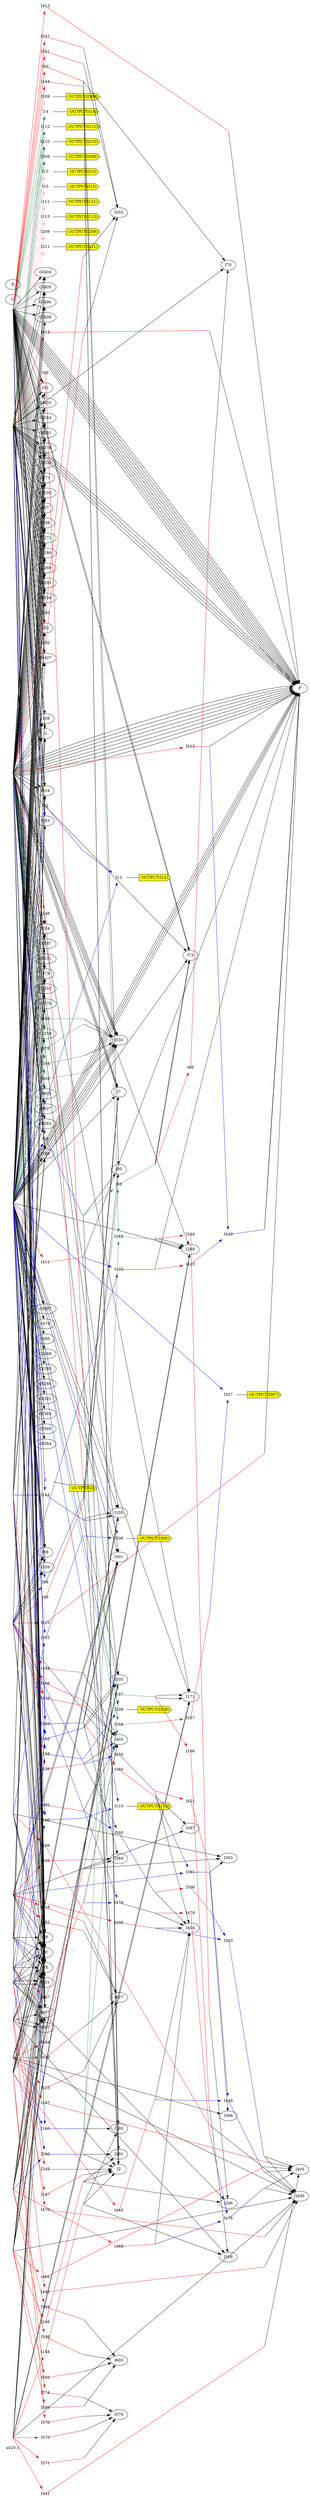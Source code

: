 digraph a
{
	//34 Inputs
	//17 Outputs
	//218 Gates
	overlap = false;
	rankdir = LR;
	splines = false;
	"s420.1" [color = invis]
	P.0 [label = "INPUT(P.0)" shape = cds style = filled fillcolor = white]
	OP.0 [label = "", fixedsize="false", width=0, height=0, shape=none]
	P.0 -> OP.0 [arrowhead=none]
	C.16 [label = "INPUT(C.16)" shape = cds style = filled fillcolor = white]
	OC.16 [label = "", fixedsize="false", width=0, height=0, shape=none]
	C.16 -> OC.16 [arrowhead=none]
	C.15 [label = "INPUT(C.15)" shape = cds style = filled fillcolor = white]
	OC.15 [label = "", fixedsize="false", width=0, height=0, shape=none]
	C.15 -> OC.15 [arrowhead=none]
	C.14 [label = "INPUT(C.14)" shape = cds style = filled fillcolor = white]
	OC.14 [label = "", fixedsize="false", width=0, height=0, shape=none]
	C.14 -> OC.14 [arrowhead=none]
	C.13 [label = "INPUT(C.13)" shape = cds style = filled fillcolor = white]
	OC.13 [label = "", fixedsize="false", width=0, height=0, shape=none]
	C.13 -> OC.13 [arrowhead=none]
	C.12 [label = "INPUT(C.12)" shape = cds style = filled fillcolor = white]
	OC.12 [label = "", fixedsize="false", width=0, height=0, shape=none]
	C.12 -> OC.12 [arrowhead=none]
	C.11 [label = "INPUT(C.11)" shape = cds style = filled fillcolor = white]
	OC.11 [label = "", fixedsize="false", width=0, height=0, shape=none]
	C.11 -> OC.11 [arrowhead=none]
	C.10 [label = "INPUT(C.10)" shape = cds style = filled fillcolor = white]
	OC.10 [label = "", fixedsize="false", width=0, height=0, shape=none]
	C.10 -> OC.10 [arrowhead=none]
	C.9 [label = "INPUT(C.9)" shape = cds style = filled fillcolor = white]
	OC.9 [label = "", fixedsize="false", width=0, height=0, shape=none]
	C.9 -> OC.9 [arrowhead=none]
	C.8 [label = "INPUT(C.8)" shape = cds style = filled fillcolor = white]
	OC.8 [label = "", fixedsize="false", width=0, height=0, shape=none]
	C.8 -> OC.8 [arrowhead=none]
	C.7 [label = "INPUT(C.7)" shape = cds style = filled fillcolor = white]
	OC.7 [label = "", fixedsize="false", width=0, height=0, shape=none]
	C.7 -> OC.7 [arrowhead=none]
	C.6 [label = "INPUT(C.6)" shape = cds style = filled fillcolor = white]
	OC.6 [label = "", fixedsize="false", width=0, height=0, shape=none]
	C.6 -> OC.6 [arrowhead=none]
	C.5 [label = "INPUT(C.5)" shape = cds style = filled fillcolor = white]
	OC.5 [label = "", fixedsize="false", width=0, height=0, shape=none]
	C.5 -> OC.5 [arrowhead=none]
	C.4 [label = "INPUT(C.4)" shape = cds style = filled fillcolor = white]
	OC.4 [label = "", fixedsize="false", width=0, height=0, shape=none]
	C.4 -> OC.4 [arrowhead=none]
	C.3 [label = "INPUT(C.3)" shape = cds style = filled fillcolor = white]
	OC.3 [label = "", fixedsize="false", width=0, height=0, shape=none]
	C.3 -> OC.3 [arrowhead=none]
	C.2 [label = "INPUT(C.2)" shape = cds style = filled fillcolor = white]
	OC.2 [label = "", fixedsize="false", width=0, height=0, shape=none]
	C.2 -> OC.2 [arrowhead=none]
	C.1 [label = "INPUT(C.1)" shape = cds style = filled fillcolor = white]
	OC.1 [label = "", fixedsize="false", width=0, height=0, shape=none]
	C.1 -> OC.1 [arrowhead=none]
	C.0 [label = "INPUT(C.0)" shape = cds style = filled fillcolor = white]
	OC.0 [label = "", fixedsize="false", width=0, height=0, shape=none]
	C.0 -> OC.0 [arrowhead=none]
	X.4 [label = "INPUT(X.4)" shape = cds style = filled fillcolor = white]
	OX.4 [label = "", fixedsize="false", width=0, height=0, shape=none]
	X.4 -> OX.4 [arrowhead=none]
	X.3 [label = "INPUT(X.3)" shape = cds style = filled fillcolor = white]
	OX.3 [label = "", fixedsize="false", width=0, height=0, shape=none]
	X.3 -> OX.3 [arrowhead=none]
	X.2 [label = "INPUT(X.2)" shape = cds style = filled fillcolor = white]
	OX.2 [label = "", fixedsize="false", width=0, height=0, shape=none]
	X.2 -> OX.2 [arrowhead=none]
	X.1 [label = "INPUT(X.1)" shape = cds style = filled fillcolor = white]
	OX.1 [label = "", fixedsize="false", width=0, height=0, shape=none]
	X.1 -> OX.1 [arrowhead=none]
	X.8 [label = "INPUT(X.8)" shape = cds style = filled fillcolor = white]
	OX.8 [label = "", fixedsize="false", width=0, height=0, shape=none]
	X.8 -> OX.8 [arrowhead=none]
	X.7 [label = "INPUT(X.7)" shape = cds style = filled fillcolor = white]
	OX.7 [label = "", fixedsize="false", width=0, height=0, shape=none]
	X.7 -> OX.7 [arrowhead=none]
	X.6 [label = "INPUT(X.6)" shape = cds style = filled fillcolor = white]
	OX.6 [label = "", fixedsize="false", width=0, height=0, shape=none]
	X.6 -> OX.6 [arrowhead=none]
	X.5 [label = "INPUT(X.5)" shape = cds style = filled fillcolor = white]
	OX.5 [label = "", fixedsize="false", width=0, height=0, shape=none]
	X.5 -> OX.5 [arrowhead=none]
	X.12 [label = "INPUT(X.12)" shape = cds style = filled fillcolor = white]
	OX.12 [label = "", fixedsize="false", width=0, height=0, shape=none]
	X.12 -> OX.12 [arrowhead=none]
	X.11 [label = "INPUT(X.11)" shape = cds style = filled fillcolor = white]
	OX.11 [label = "", fixedsize="false", width=0, height=0, shape=none]
	X.11 -> OX.11 [arrowhead=none]
	X.10 [label = "INPUT(X.10)" shape = cds style = filled fillcolor = white]
	OX.10 [label = "", fixedsize="false", width=0, height=0, shape=none]
	X.10 -> OX.10 [arrowhead=none]
	X.9 [label = "INPUT(X.9)" shape = cds style = filled fillcolor = white]
	OX.9 [label = "", fixedsize="false", width=0, height=0, shape=none]
	X.9 -> OX.9 [arrowhead=none]
	X.16 [label = "INPUT(X.16)" shape = cds style = filled fillcolor = white]
	OX.16 [label = "", fixedsize="false", width=0, height=0, shape=none]
	X.16 -> OX.16 [arrowhead=none]
	X.15 [label = "INPUT(X.15)" shape = cds style = filled fillcolor = white]
	OX.15 [label = "", fixedsize="false", width=0, height=0, shape=none]
	X.15 -> OX.15 [arrowhead=none]
	X.14 [label = "INPUT(X.14)" shape = cds style = filled fillcolor = white]
	OX.14 [label = "", fixedsize="false", width=0, height=0, shape=none]
	X.14 -> OX.14 [arrowhead=none]
	X.13 [label = "INPUT(X.13)" shape = cds style = filled fillcolor = white]
	OX.13 [label = "", fixedsize="false", width=0, height=0, shape=none]
	X.13 -> OX.13 [arrowhead=none]
	OI13 [label = "OUTPUT(I13)" shape = cds style = filled fillcolor = yellow]
	OI15 [label = "OUTPUT(I15)" shape = cds style = filled fillcolor = yellow]
	OI111 [label = "OUTPUT(I111)" shape = cds style = filled fillcolor = yellow]
	OI113 [label = "OUTPUT(I113)" shape = cds style = filled fillcolor = yellow]
	OI209 [label = "OUTPUT(I209)" shape = cds style = filled fillcolor = yellow]
	OI211 [label = "OUTPUT(I211)" shape = cds style = filled fillcolor = yellow]
	OI309 [label = "OUTPUT(I309)" shape = cds style = filled fillcolor = yellow]
	OZ [label = "OUTPUT(Z)" shape = cds style = filled fillcolor = yellow]
	OI12 [label = "OUTPUT(I12)" shape = cds style = filled fillcolor = yellow]
	OI110 [label = "OUTPUT(I110)" shape = cds style = filled fillcolor = yellow]
	OI208 [label = "OUTPUT(I208)" shape = cds style = filled fillcolor = yellow]
	OI306 [label = "OUTPUT(I306)" shape = cds style = filled fillcolor = yellow]
	OI307 [label = "OUTPUT(I307)" shape = cds style = filled fillcolor = yellow]
	OI14 [label = "OUTPUT(I14)" shape = cds style = filled fillcolor = yellow]
	OI112 [label = "OUTPUT(I112)" shape = cds style = filled fillcolor = yellow]
	OI210 [label = "OUTPUT(I210)" shape = cds style = filled fillcolor = yellow]
	OI308 [label = "OUTPUT(I308)" shape = cds style = filled fillcolor = yellow]
	I73.1 [label = "I73.1" shape = none fillcolor = red image="NOT.png"];
	OI73.1 [label = "", fixedsize="false", width=0, height=0, shape=none]
	I73.1 -> OI73.1 [arrowhead=none color = red tailclip=false]
	OI69 -> I73.1 [color = red];
	I73.2 [label = "I73.2" shape = none fillcolor = red image="NOT.png"];
	OI73.2 [label = "", fixedsize="false", width=0, height=0, shape=none]
	I73.2 -> OI73.2 [arrowhead=none color = red tailclip=false]
	OX.3 -> I73.2 [color = red];
	I7.1 [label = "I7.1" shape = none fillcolor = red image="NOT.png"];
	OI7.1 [label = "", fixedsize="false", width=0, height=0, shape=none]
	I7.1 -> OI7.1 [arrowhead=none color = red tailclip=false]
	OI66 -> I7.1 [color = red];
	I7.2 [label = "I7.2" shape = none fillcolor = red image="NOT.png"];
	OI7.2 [label = "", fixedsize="false", width=0, height=0, shape=none]
	I7.2 -> OI7.2 [arrowhead=none color = red tailclip=false]
	OX.2 -> I7.2 [color = red];
	I88.1 [label = "I88.1" shape = none fillcolor = red image="NOT.png"];
	OI88.1 [label = "", fixedsize="false", width=0, height=0, shape=none]
	I88.1 -> OI88.1 [arrowhead=none color = red tailclip=false]
	OX.1 -> I88.1 [color = red];
	I88.2 [label = "I88.2" shape = none fillcolor = red image="NOT.png"];
	OI88.2 [label = "", fixedsize="false", width=0, height=0, shape=none]
	I88.2 -> OI88.2 [arrowhead=none color = red tailclip=false]
	OP.0 -> I88.2 [color = red];
	I48 [label = "I48" shape = none fillcolor = red image="NOT.png"];
	OI48 [label = "", fixedsize="false", width=0, height=0, shape=none]
	I48 -> OI48 [arrowhead=none color = red tailclip=false]
	OP.0 -> I48 [color = red];
	I49 [label = "I49" shape = none fillcolor = red image="NOT.png"];
	OI49 [label = "", fixedsize="false", width=0, height=0, shape=none]
	I49 -> OI49 [arrowhead=none color = red tailclip=false]
	OX.4 -> I49 [color = red];
	I50 [label = "I50" shape = none fillcolor = red image="NOT.png"];
	OI50 [label = "", fixedsize="false", width=0, height=0, shape=none]
	I50 -> OI50 [arrowhead=none color = red tailclip=false]
	OX.3 -> I50 [color = red];
	I68 [label = "I68" shape = none fillcolor = red image="NOT.png"];
	OI68 [label = "", fixedsize="false", width=0, height=0, shape=none]
	I68 -> OI68 [arrowhead=none color = red tailclip=false]
	OI69 -> I68 [color = red];
	I171.1 [label = "I171.1" shape = none fillcolor = red image="NOT.png"];
	OI171.1 [label = "", fixedsize="false", width=0, height=0, shape=none]
	I171.1 -> OI171.1 [arrowhead=none color = red tailclip=false]
	OI167 -> I171.1 [color = red];
	I171.2 [label = "I171.2" shape = none fillcolor = red image="NOT.png"];
	OI171.2 [label = "", fixedsize="false", width=0, height=0, shape=none]
	I171.2 -> OI171.2 [arrowhead=none color = red tailclip=false]
	OX.7 -> I171.2 [color = red];
	I105.1 [label = "I105.1" shape = none fillcolor = red image="NOT.png"];
	OI105.1 [label = "", fixedsize="false", width=0, height=0, shape=none]
	I105.1 -> OI105.1 [arrowhead=none color = red tailclip=false]
	OI164 -> I105.1 [color = red];
	I105.2 [label = "I105.2" shape = none fillcolor = red image="NOT.png"];
	OI105.2 [label = "", fixedsize="false", width=0, height=0, shape=none]
	I105.2 -> OI105.2 [arrowhead=none color = red tailclip=false]
	OX.6 -> I105.2 [color = red];
	I186.1 [label = "I186.1" shape = none fillcolor = red image="NOT.png"];
	OI186.1 [label = "", fixedsize="false", width=0, height=0, shape=none]
	I186.1 -> OI186.1 [arrowhead=none color = red tailclip=false]
	OX.5 -> I186.1 [color = red];
	I186.2 [label = "I186.2" shape = none fillcolor = red image="NOT.png"];
	OI186.2 [label = "", fixedsize="false", width=0, height=0, shape=none]
	I186.2 -> OI186.2 [arrowhead=none color = red tailclip=false]
	OI1.2 -> I186.2 [color = red];
	I146 [label = "I146" shape = none fillcolor = red image="NOT.png"];
	OI146 [label = "", fixedsize="false", width=0, height=0, shape=none]
	I146 -> OI146 [arrowhead=none color = red tailclip=false]
	OI1.2 -> I146 [color = red];
	I147 [label = "I147" shape = none fillcolor = red image="NOT.png"];
	OI147 [label = "", fixedsize="false", width=0, height=0, shape=none]
	I147 -> OI147 [arrowhead=none color = red tailclip=false]
	OX.8 -> I147 [color = red];
	I148 [label = "I148" shape = none fillcolor = red image="NOT.png"];
	OI148 [label = "", fixedsize="false", width=0, height=0, shape=none]
	I148 -> OI148 [arrowhead=none color = red tailclip=false]
	OX.7 -> I148 [color = red];
	I166 [label = "I166" shape = none fillcolor = red image="NOT.png"];
	OI166 [label = "", fixedsize="false", width=0, height=0, shape=none]
	I166 -> OI166 [arrowhead=none color = red tailclip=false]
	OI167 -> I166 [color = red];
	I269.1 [label = "I269.1" shape = none fillcolor = red image="NOT.png"];
	OI269.1 [label = "", fixedsize="false", width=0, height=0, shape=none]
	I269.1 -> OI269.1 [arrowhead=none color = red tailclip=false]
	OI265 -> I269.1 [color = red];
	I269.2 [label = "I269.2" shape = none fillcolor = red image="NOT.png"];
	OI269.2 [label = "", fixedsize="false", width=0, height=0, shape=none]
	I269.2 -> OI269.2 [arrowhead=none color = red tailclip=false]
	OX.11 -> I269.2 [color = red];
	I203.1 [label = "I203.1" shape = none fillcolor = red image="NOT.png"];
	OI203.1 [label = "", fixedsize="false", width=0, height=0, shape=none]
	I203.1 -> OI203.1 [arrowhead=none color = red tailclip=false]
	OI262 -> I203.1 [color = red];
	I203.2 [label = "I203.2" shape = none fillcolor = red image="NOT.png"];
	OI203.2 [label = "", fixedsize="false", width=0, height=0, shape=none]
	I203.2 -> OI203.2 [arrowhead=none color = red tailclip=false]
	OX.10 -> I203.2 [color = red];
	I284.1 [label = "I284.1" shape = none fillcolor = red image="NOT.png"];
	OI284.1 [label = "", fixedsize="false", width=0, height=0, shape=none]
	I284.1 -> OI284.1 [arrowhead=none color = red tailclip=false]
	OX.9 -> I284.1 [color = red];
	I284.2 [label = "I284.2" shape = none fillcolor = red image="NOT.png"];
	OI284.2 [label = "", fixedsize="false", width=0, height=0, shape=none]
	I284.2 -> OI284.2 [arrowhead=none color = red tailclip=false]
	OI1.3 -> I284.2 [color = red];
	I244 [label = "I244" shape = none fillcolor = red image="NOT.png"];
	OI244 [label = "", fixedsize="false", width=0, height=0, shape=none]
	I244 -> OI244 [arrowhead=none color = red tailclip=false]
	OI1.3 -> I244 [color = red];
	I245 [label = "I245" shape = none fillcolor = red image="NOT.png"];
	OI245 [label = "", fixedsize="false", width=0, height=0, shape=none]
	I245 -> OI245 [arrowhead=none color = red tailclip=false]
	OX.12 -> I245 [color = red];
	I246 [label = "I246" shape = none fillcolor = red image="NOT.png"];
	OI246 [label = "", fixedsize="false", width=0, height=0, shape=none]
	I246 -> OI246 [arrowhead=none color = red tailclip=false]
	OX.11 -> I246 [color = red];
	I264 [label = "I264" shape = none fillcolor = red image="NOT.png"];
	OI264 [label = "", fixedsize="false", width=0, height=0, shape=none]
	I264 -> OI264 [arrowhead=none color = red tailclip=false]
	OI265 -> I264 [color = red];
	I301.1 [label = "I301.1" shape = none fillcolor = red image="NOT.png"];
	OI301.1 [label = "", fixedsize="false", width=0, height=0, shape=none]
	I301.1 -> OI301.1 [arrowhead=none color = red tailclip=false]
	OI359 -> I301.1 [color = red];
	I301.2 [label = "I301.2" shape = none fillcolor = red image="NOT.png"];
	OI301.2 [label = "", fixedsize="false", width=0, height=0, shape=none]
	I301.2 -> OI301.2 [arrowhead=none color = red tailclip=false]
	OX.14 -> I301.2 [color = red];
	I378.1 [label = "I378.1" shape = none fillcolor = red image="NOT.png"];
	OI378.1 [label = "", fixedsize="false", width=0, height=0, shape=none]
	I378.1 -> OI378.1 [arrowhead=none color = red tailclip=false]
	OX.13 -> I378.1 [color = red];
	I378.2 [label = "I378.2" shape = none fillcolor = red image="NOT.png"];
	OI378.2 [label = "", fixedsize="false", width=0, height=0, shape=none]
	I378.2 -> OI378.2 [arrowhead=none color = red tailclip=false]
	OI1.4 -> I378.2 [color = red];
	I344 [label = "I344" shape = none fillcolor = red image="NOT.png"];
	OI344 [label = "", fixedsize="false", width=0, height=0, shape=none]
	I344 -> OI344 [arrowhead=none color = red tailclip=false]
	OX.15 -> I344 [color = red];
	I345 [label = "I345" shape = none fillcolor = red image="NOT.png"];
	OI345 [label = "", fixedsize="false", width=0, height=0, shape=none]
	I345 -> OI345 [arrowhead=none color = red tailclip=false]
	OX.14 -> I345 [color = red];
	I357 [label = "I357" shape = none fillcolor = red image="NOT.png"];
	OI357 [label = "", fixedsize="false", width=0, height=0, shape=none]
	I357 -> OI357 [arrowhead=none color = red tailclip=false]
	OI358 -> I357 [color = red];
	I360 [label = "I360" shape = none fillcolor = red image="NOT.png"];
	OI360 [label = "", fixedsize="false", width=0, height=0, shape=none]
	I360 -> OI360 [arrowhead=none color = red tailclip=false]
	OI359 -> I360 [color = red];
	I410 [label = "I410" shape = none fillcolor = red image="NOT.png"];
	OI410 [label = "", fixedsize="false", width=0, height=0, shape=none]
	I410 -> OI410 [arrowhead=none color = red tailclip=false]
	OP.0 -> I410 [color = red];
	I411 [label = "I411" shape = none fillcolor = red image="NOT.png"];
	OI411 [label = "", fixedsize="false", width=0, height=0, shape=none]
	I411 -> OI411 [arrowhead=none color = red tailclip=false]
	OX.1 -> I411 [color = red];
	I412 [label = "I412" shape = none fillcolor = red image="NOT.png"];
	OI412 [label = "", fixedsize="false", width=0, height=0, shape=none]
	I412 -> OI412 [arrowhead=none color = red tailclip=false]
	OX.2 -> I412 [color = red];
	I413 [label = "I413" shape = none fillcolor = red image="NOT.png"];
	OI413 [label = "", fixedsize="false", width=0, height=0, shape=none]
	I413 -> OI413 [arrowhead=none color = red tailclip=false]
	OX.3 -> I413 [color = red];
	I414 [label = "I414" shape = none fillcolor = red image="NOT.png"];
	OI414 [label = "", fixedsize="false", width=0, height=0, shape=none]
	I414 -> OI414 [arrowhead=none color = red tailclip=false]
	OX.4 -> I414 [color = red];
	I423 [label = "I423" shape = none fillcolor = red image="NOT.png"];
	OI423 [label = "", fixedsize="false", width=0, height=0, shape=none]
	I423 -> OI423 [arrowhead=none color = red tailclip=false]
	OI422 -> I423 [color = red];
	I438 [label = "I438" shape = none fillcolor = red image="NOT.png"];
	OI438 [label = "", fixedsize="false", width=0, height=0, shape=none]
	I438 -> OI438 [arrowhead=none color = red tailclip=false]
	OP.0 -> I438 [color = red];
	I439 [label = "I439" shape = none fillcolor = red image="NOT.png"];
	OI439 [label = "", fixedsize="false", width=0, height=0, shape=none]
	I439 -> OI439 [arrowhead=none color = red tailclip=false]
	OX.5 -> I439 [color = red];
	I440 [label = "I440" shape = none fillcolor = red image="NOT.png"];
	OI440 [label = "", fixedsize="false", width=0, height=0, shape=none]
	I440 -> OI440 [arrowhead=none color = red tailclip=false]
	OX.6 -> I440 [color = red];
	I441 [label = "I441" shape = none fillcolor = red image="NOT.png"];
	OI441 [label = "", fixedsize="false", width=0, height=0, shape=none]
	I441 -> OI441 [arrowhead=none color = red tailclip=false]
	OX.7 -> I441 [color = red];
	I442 [label = "I442" shape = none fillcolor = red image="NOT.png"];
	OI442 [label = "", fixedsize="false", width=0, height=0, shape=none]
	I442 -> OI442 [arrowhead=none color = red tailclip=false]
	OX.8 -> I442 [color = red];
	I451 [label = "I451" shape = none fillcolor = red image="NOT.png"];
	OI451 [label = "", fixedsize="false", width=0, height=0, shape=none]
	I451 -> OI451 [arrowhead=none color = red tailclip=false]
	OI450 -> I451 [color = red];
	I466 [label = "I466" shape = none fillcolor = red image="NOT.png"];
	OI466 [label = "", fixedsize="false", width=0, height=0, shape=none]
	I466 -> OI466 [arrowhead=none color = red tailclip=false]
	OP.0 -> I466 [color = red];
	I467 [label = "I467" shape = none fillcolor = red image="NOT.png"];
	OI467 [label = "", fixedsize="false", width=0, height=0, shape=none]
	I467 -> OI467 [arrowhead=none color = red tailclip=false]
	OX.9 -> I467 [color = red];
	I468 [label = "I468" shape = none fillcolor = red image="NOT.png"];
	OI468 [label = "", fixedsize="false", width=0, height=0, shape=none]
	I468 -> OI468 [arrowhead=none color = red tailclip=false]
	OX.10 -> I468 [color = red];
	I469 [label = "I469" shape = none fillcolor = red image="NOT.png"];
	OI469 [label = "", fixedsize="false", width=0, height=0, shape=none]
	I469 -> OI469 [arrowhead=none color = red tailclip=false]
	OX.11 -> I469 [color = red];
	I470 [label = "I470" shape = none fillcolor = red image="NOT.png"];
	OI470 [label = "", fixedsize="false", width=0, height=0, shape=none]
	I470 -> OI470 [arrowhead=none color = red tailclip=false]
	OX.12 -> I470 [color = red];
	I479 [label = "I479" shape = none fillcolor = red image="NOT.png"];
	OI479 [label = "", fixedsize="false", width=0, height=0, shape=none]
	I479 -> OI479 [arrowhead=none color = red tailclip=false]
	OI478 -> I479 [color = red];
	I494 [label = "I494" shape = none fillcolor = red image="NOT.png"];
	OI494 [label = "", fixedsize="false", width=0, height=0, shape=none]
	I494 -> OI494 [arrowhead=none color = red tailclip=false]
	OP.0 -> I494 [color = red];
	I495 [label = "I495" shape = none fillcolor = red image="NOT.png"];
	OI495 [label = "", fixedsize="false", width=0, height=0, shape=none]
	I495 -> OI495 [arrowhead=none color = red tailclip=false]
	OX.13 -> I495 [color = red];
	I496 [label = "I496" shape = none fillcolor = red image="NOT.png"];
	OI496 [label = "", fixedsize="false", width=0, height=0, shape=none]
	I496 -> OI496 [arrowhead=none color = red tailclip=false]
	OX.14 -> I496 [color = red];
	I497 [label = "I497" shape = none fillcolor = red image="NOT.png"];
	OI497 [label = "", fixedsize="false", width=0, height=0, shape=none]
	I497 -> OI497 [arrowhead=none color = red tailclip=false]
	OX.15 -> I497 [color = red];
	I498 [label = "I498" shape = none fillcolor = red image="NOT.png"];
	OI498 [label = "", fixedsize="false", width=0, height=0, shape=none]
	I498 -> OI498 [arrowhead=none color = red tailclip=false]
	OX.16 -> I498 [color = red];
	I506 [label = "I506" shape = none fillcolor = red image="NOT.png"];
	OI506 [label = "", fixedsize="false", width=0, height=0, shape=none]
	I506 -> OI506 [arrowhead=none color = red tailclip=false]
	OI505 -> I506 [color = red];
	I546 [label = "I546" shape = none fillcolor = red image="NOT.png"];
	OI546 [label = "", fixedsize="false", width=0, height=0, shape=none]
	I546 -> OI546 [arrowhead=none color = red tailclip=false]
	OP.2 -> I546 [color = red];
	I547 [label = "I547" shape = none fillcolor = red image="NOT.png"];
	OI547 [label = "", fixedsize="false", width=0, height=0, shape=none]
	I547 -> OI547 [arrowhead=none color = red tailclip=false]
	OP.3 -> I547 [color = red];
	I550 [label = "I550" shape = none fillcolor = red image="NOT.png"];
	OI550 [label = "", fixedsize="false", width=0, height=0, shape=none]
	I550 -> OI550 [arrowhead=none color = red tailclip=false]
	OC.2 -> I550 [color = red];
	I551 [label = "I551" shape = none fillcolor = red image="NOT.png"];
	OI551 [label = "", fixedsize="false", width=0, height=0, shape=none]
	I551 -> OI551 [arrowhead=none color = red tailclip=false]
	OC.3 -> I551 [color = red];
	I570 [label = "I570" shape = none fillcolor = red image="NOT.png"];
	OI570 [label = "", fixedsize="false", width=0, height=0, shape=none]
	I570 -> OI570 [arrowhead=none color = red tailclip=false]
	OP.6 -> I570 [color = red];
	I571 [label = "I571" shape = none fillcolor = red image="NOT.png"];
	OI571 [label = "", fixedsize="false", width=0, height=0, shape=none]
	I571 -> OI571 [arrowhead=none color = red tailclip=false]
	OP.7 -> I571 [color = red];
	I574 [label = "I574" shape = none fillcolor = red image="NOT.png"];
	OI574 [label = "", fixedsize="false", width=0, height=0, shape=none]
	I574 -> OI574 [arrowhead=none color = red tailclip=false]
	OC.6 -> I574 [color = red];
	I575 [label = "I575" shape = none fillcolor = red image="NOT.png"];
	OI575 [label = "", fixedsize="false", width=0, height=0, shape=none]
	I575 -> OI575 [arrowhead=none color = red tailclip=false]
	OC.7 -> I575 [color = red];
	I594 [label = "I594" shape = none fillcolor = red image="NOT.png"];
	OI594 [label = "", fixedsize="false", width=0, height=0, shape=none]
	I594 -> OI594 [arrowhead=none color = red tailclip=false]
	OP.10 -> I594 [color = red];
	I595 [label = "I595" shape = none fillcolor = red image="NOT.png"];
	OI595 [label = "", fixedsize="false", width=0, height=0, shape=none]
	I595 -> OI595 [arrowhead=none color = red tailclip=false]
	OP.11 -> I595 [color = red];
	I598 [label = "I598" shape = none fillcolor = red image="NOT.png"];
	OI598 [label = "", fixedsize="false", width=0, height=0, shape=none]
	I598 -> OI598 [arrowhead=none color = red tailclip=false]
	OC.10 -> I598 [color = red];
	I599 [label = "I599" shape = none fillcolor = red image="NOT.png"];
	OI599 [label = "", fixedsize="false", width=0, height=0, shape=none]
	I599 -> OI599 [arrowhead=none color = red tailclip=false]
	OC.11 -> I599 [color = red];
	I618 [label = "I618" shape = none fillcolor = red image="NOT.png"];
	OI618 [label = "", fixedsize="false", width=0, height=0, shape=none]
	I618 -> OI618 [arrowhead=none color = red tailclip=false]
	OP.14 -> I618 [color = red];
	I619 [label = "I619" shape = none fillcolor = red image="NOT.png"];
	OI619 [label = "", fixedsize="false", width=0, height=0, shape=none]
	I619 -> OI619 [arrowhead=none color = red tailclip=false]
	OP.15 -> I619 [color = red];
	I622 [label = "I622" shape = none fillcolor = red image="NOT.png"];
	OI622 [label = "", fixedsize="false", width=0, height=0, shape=none]
	I622 -> OI622 [arrowhead=none color = red tailclip=false]
	OC.14 -> I622 [color = red];
	I623 [label = "I623" shape = none fillcolor = red image="NOT.png"];
	OI623 [label = "", fixedsize="false", width=0, height=0, shape=none]
	I623 -> OI623 [arrowhead=none color = red tailclip=false]
	OC.15 -> I623 [color = red];
	I73.3 [label = "I73.3" shape = none fillcolor = orange image="AND.png"];
	OI73.3 [label = "", fixedsize="false", width=0, height=0, shape=none]
	I73.3 -> OI73.3 [arrowhead=none color = orange tailclip=false]
	OI69 -> I73.3 [color = orange];
	OI73.2 -> I73.3 [color = orange];
	I73.4 [label = "I73.4" shape = none fillcolor = orange image="AND.png"];
	OI73.4 [label = "", fixedsize="false", width=0, height=0, shape=none]
	I73.4 -> OI73.4 [arrowhead=none color = orange tailclip=false]
	OX.3 -> I73.4 [color = orange];
	OI73.1 -> I73.4 [color = orange];
	I7.3 [label = "I7.3" shape = none fillcolor = orange image="AND.png"];
	OI7.3 [label = "", fixedsize="false", width=0, height=0, shape=none]
	I7.3 -> OI7.3 [arrowhead=none color = orange tailclip=false]
	OI66 -> I7.3 [color = orange];
	OI7.2 -> I7.3 [color = orange];
	I7.4 [label = "I7.4" shape = none fillcolor = orange image="AND.png"];
	OI7.4 [label = "", fixedsize="false", width=0, height=0, shape=none]
	I7.4 -> OI7.4 [arrowhead=none color = orange tailclip=false]
	OX.2 -> I7.4 [color = orange];
	OI7.1 -> I7.4 [color = orange];
	I88.3 [label = "I88.3" shape = none fillcolor = orange image="AND.png"];
	OI88.3 [label = "", fixedsize="false", width=0, height=0, shape=none]
	I88.3 -> OI88.3 [arrowhead=none color = orange tailclip=false]
	OX.1 -> I88.3 [color = orange];
	OI88.2 -> I88.3 [color = orange];
	I88.4 [label = "I88.4" shape = none fillcolor = orange image="AND.png"];
	OI88.4 [label = "", fixedsize="false", width=0, height=0, shape=none]
	I88.4 -> OI88.4 [arrowhead=none color = orange tailclip=false]
	OP.0 -> I88.4 [color = orange];
	OI88.1 -> I88.4 [color = orange];
	I171.3 [label = "I171.3" shape = none fillcolor = orange image="AND.png"];
	OI171.3 [label = "", fixedsize="false", width=0, height=0, shape=none]
	I171.3 -> OI171.3 [arrowhead=none color = orange tailclip=false]
	OI167 -> I171.3 [color = orange];
	OI171.2 -> I171.3 [color = orange];
	I171.4 [label = "I171.4" shape = none fillcolor = orange image="AND.png"];
	OI171.4 [label = "", fixedsize="false", width=0, height=0, shape=none]
	I171.4 -> OI171.4 [arrowhead=none color = orange tailclip=false]
	OX.7 -> I171.4 [color = orange];
	OI171.1 -> I171.4 [color = orange];
	I105.3 [label = "I105.3" shape = none fillcolor = orange image="AND.png"];
	OI105.3 [label = "", fixedsize="false", width=0, height=0, shape=none]
	I105.3 -> OI105.3 [arrowhead=none color = orange tailclip=false]
	OI164 -> I105.3 [color = orange];
	OI105.2 -> I105.3 [color = orange];
	I105.4 [label = "I105.4" shape = none fillcolor = orange image="AND.png"];
	OI105.4 [label = "", fixedsize="false", width=0, height=0, shape=none]
	I105.4 -> OI105.4 [arrowhead=none color = orange tailclip=false]
	OX.6 -> I105.4 [color = orange];
	OI105.1 -> I105.4 [color = orange];
	I186.3 [label = "I186.3" shape = none fillcolor = orange image="AND.png"];
	OI186.3 [label = "", fixedsize="false", width=0, height=0, shape=none]
	I186.3 -> OI186.3 [arrowhead=none color = orange tailclip=false]
	OX.5 -> I186.3 [color = orange];
	OI186.2 -> I186.3 [color = orange];
	I186.4 [label = "I186.4" shape = none fillcolor = orange image="AND.png"];
	OI186.4 [label = "", fixedsize="false", width=0, height=0, shape=none]
	I186.4 -> OI186.4 [arrowhead=none color = orange tailclip=false]
	OI1.2 -> I186.4 [color = orange];
	OI186.1 -> I186.4 [color = orange];
	I269.3 [label = "I269.3" shape = none fillcolor = orange image="AND.png"];
	OI269.3 [label = "", fixedsize="false", width=0, height=0, shape=none]
	I269.3 -> OI269.3 [arrowhead=none color = orange tailclip=false]
	OI265 -> I269.3 [color = orange];
	OI269.2 -> I269.3 [color = orange];
	I269.4 [label = "I269.4" shape = none fillcolor = orange image="AND.png"];
	OI269.4 [label = "", fixedsize="false", width=0, height=0, shape=none]
	I269.4 -> OI269.4 [arrowhead=none color = orange tailclip=false]
	OX.11 -> I269.4 [color = orange];
	OI269.1 -> I269.4 [color = orange];
	I203.3 [label = "I203.3" shape = none fillcolor = orange image="AND.png"];
	OI203.3 [label = "", fixedsize="false", width=0, height=0, shape=none]
	I203.3 -> OI203.3 [arrowhead=none color = orange tailclip=false]
	OI262 -> I203.3 [color = orange];
	OI203.2 -> I203.3 [color = orange];
	I203.4 [label = "I203.4" shape = none fillcolor = orange image="AND.png"];
	OI203.4 [label = "", fixedsize="false", width=0, height=0, shape=none]
	I203.4 -> OI203.4 [arrowhead=none color = orange tailclip=false]
	OX.10 -> I203.4 [color = orange];
	OI203.1 -> I203.4 [color = orange];
	I284.3 [label = "I284.3" shape = none fillcolor = orange image="AND.png"];
	OI284.3 [label = "", fixedsize="false", width=0, height=0, shape=none]
	I284.3 -> OI284.3 [arrowhead=none color = orange tailclip=false]
	OX.9 -> I284.3 [color = orange];
	OI284.2 -> I284.3 [color = orange];
	I284.4 [label = "I284.4" shape = none fillcolor = orange image="AND.png"];
	OI284.4 [label = "", fixedsize="false", width=0, height=0, shape=none]
	I284.4 -> OI284.4 [arrowhead=none color = orange tailclip=false]
	OI1.3 -> I284.4 [color = orange];
	OI284.1 -> I284.4 [color = orange];
	I301.3 [label = "I301.3" shape = none fillcolor = orange image="AND.png"];
	OI301.3 [label = "", fixedsize="false", width=0, height=0, shape=none]
	I301.3 -> OI301.3 [arrowhead=none color = orange tailclip=false]
	OI359 -> I301.3 [color = orange];
	OI301.2 -> I301.3 [color = orange];
	I301.4 [label = "I301.4" shape = none fillcolor = orange image="AND.png"];
	OI301.4 [label = "", fixedsize="false", width=0, height=0, shape=none]
	I301.4 -> OI301.4 [arrowhead=none color = orange tailclip=false]
	OX.14 -> I301.4 [color = orange];
	OI301.1 -> I301.4 [color = orange];
	I378.3 [label = "I378.3" shape = none fillcolor = orange image="AND.png"];
	OI378.3 [label = "", fixedsize="false", width=0, height=0, shape=none]
	I378.3 -> OI378.3 [arrowhead=none color = orange tailclip=false]
	OX.13 -> I378.3 [color = orange];
	OI378.2 -> I378.3 [color = orange];
	I378.4 [label = "I378.4" shape = none fillcolor = orange image="AND.png"];
	OI378.4 [label = "", fixedsize="false", width=0, height=0, shape=none]
	I378.4 -> OI378.4 [arrowhead=none color = orange tailclip=false]
	OI1.4 -> I378.4 [color = orange];
	OI378.1 -> I378.4 [color = orange];
	I387.1 [label = "I387.1" shape = none fillcolor = orange image="AND.png"];
	OI387.1 [label = "", fixedsize="false", width=0, height=0, shape=none]
	I387.1 -> OI387.1 [arrowhead=none color = orange tailclip=false]
	OI360 -> I387.1 [color = orange];
	OX.14 -> I387.1 [color = orange];
	I1.2 [label = "I1.2" shape = none fillcolor = orange image="AND.png"];
	OI1.2 [label = "", fixedsize="false", width=0, height=0, shape=none]
	I1.2 -> OI1.2 [arrowhead=none color = orange tailclip=false]
	OI2.1 -> I1.2 [color = orange];
	OP.0 -> I1.2 [color = orange];
	I1.3 [label = "I1.3" shape = none fillcolor = orange image="AND.png"];
	OI1.3 [label = "", fixedsize="false", width=0, height=0, shape=none]
	I1.3 -> OI1.3 [arrowhead=none color = orange tailclip=false]
	OI2.2 -> I1.3 [color = orange];
	OI1.2 -> I1.3 [color = orange];
	I1.4 [label = "I1.4" shape = none fillcolor = orange image="AND.png"];
	OI1.4 [label = "", fixedsize="false", width=0, height=0, shape=none]
	I1.4 -> OI1.4 [arrowhead=none color = orange tailclip=false]
	OI2.3 -> I1.4 [color = orange];
	OI1.3 -> I1.4 [color = orange];
	I408.2 [label = "I408.2" shape = none fillcolor = orange image="AND.png"];
	OI408.2 [label = "", fixedsize="false", width=0, height=0, shape=none]
	I408.2 -> OI408.2 [arrowhead=none color = orange tailclip=false]
	OI407.1 -> I408.2 [color = orange];
	OI407.2 -> I408.2 [color = orange];
	I408.3 [label = "I408.3" shape = none fillcolor = orange image="AND.png"];
	OI408.3 [label = "", fixedsize="false", width=0, height=0, shape=none]
	I408.3 -> OI408.3 [arrowhead=none color = orange tailclip=false]
	OI408.2 -> I408.3 [color = orange];
	OI407.3 -> I408.3 [color = orange];
	P.5 [label = "P.5" shape = none fillcolor = orange image="AND.png"];
	OP.5 [label = "", fixedsize="false", width=0, height=0, shape=none]
	P.5 -> OP.5 [arrowhead=none color = orange tailclip=false]
	OI407.1 -> P.5 [color = orange];
	OI403.2 -> P.5 [color = orange];
	P.6 [label = "P.6" shape = none fillcolor = orange image="AND.png"];
	OP.6 [label = "", fixedsize="false", width=0, height=0, shape=none]
	P.6 -> OP.6 [arrowhead=none color = orange tailclip=false]
	OI407.1 -> P.6 [color = orange];
	OI404.2 -> P.6 [color = orange];
	P.7 [label = "P.7" shape = none fillcolor = orange image="AND.png"];
	OP.7 [label = "", fixedsize="false", width=0, height=0, shape=none]
	P.7 -> OP.7 [arrowhead=none color = orange tailclip=false]
	OI407.1 -> P.7 [color = orange];
	OI405.2 -> P.7 [color = orange];
	P.8 [label = "P.8" shape = none fillcolor = orange image="AND.png"];
	OP.8 [label = "", fixedsize="false", width=0, height=0, shape=none]
	P.8 -> OP.8 [arrowhead=none color = orange tailclip=false]
	OI407.1 -> P.8 [color = orange];
	OI406.2 -> P.8 [color = orange];
	P.9 [label = "P.9" shape = none fillcolor = orange image="AND.png"];
	OP.9 [label = "", fixedsize="false", width=0, height=0, shape=none]
	P.9 -> OP.9 [arrowhead=none color = orange tailclip=false]
	OI408.2 -> P.9 [color = orange];
	OI403.3 -> P.9 [color = orange];
	P.10 [label = "P.10" shape = none fillcolor = orange image="AND.png"];
	OP.10 [label = "", fixedsize="false", width=0, height=0, shape=none]
	P.10 -> OP.10 [arrowhead=none color = orange tailclip=false]
	OI408.2 -> P.10 [color = orange];
	OI404.3 -> P.10 [color = orange];
	P.11 [label = "P.11" shape = none fillcolor = orange image="AND.png"];
	OP.11 [label = "", fixedsize="false", width=0, height=0, shape=none]
	P.11 -> OP.11 [arrowhead=none color = orange tailclip=false]
	OI408.2 -> P.11 [color = orange];
	OI405.3 -> P.11 [color = orange];
	P.12 [label = "P.12" shape = none fillcolor = orange image="AND.png"];
	OP.12 [label = "", fixedsize="false", width=0, height=0, shape=none]
	P.12 -> OP.12 [arrowhead=none color = orange tailclip=false]
	OI408.2 -> P.12 [color = orange];
	OI406.3 -> P.12 [color = orange];
	P.13 [label = "P.13" shape = none fillcolor = orange image="AND.png"];
	OP.13 [label = "", fixedsize="false", width=0, height=0, shape=none]
	P.13 -> OP.13 [arrowhead=none color = orange tailclip=false]
	OI408.3 -> P.13 [color = orange];
	OI403.4 -> P.13 [color = orange];
	P.14 [label = "P.14" shape = none fillcolor = orange image="AND.png"];
	OP.14 [label = "", fixedsize="false", width=0, height=0, shape=none]
	P.14 -> OP.14 [arrowhead=none color = orange tailclip=false]
	OI408.3 -> P.14 [color = orange];
	OI404.4 -> P.14 [color = orange];
	P.15 [label = "P.15" shape = none fillcolor = orange image="AND.png"];
	OP.15 [label = "", fixedsize="false", width=0, height=0, shape=none]
	P.15 -> OP.15 [arrowhead=none color = orange tailclip=false]
	OI408.3 -> P.15 [color = orange];
	OI405.4 -> P.15 [color = orange];
	P.16 [label = "P.16" shape = none fillcolor = orange image="AND.png"];
	OP.16 [label = "", fixedsize="false", width=0, height=0, shape=none]
	P.16 -> OP.16 [arrowhead=none color = orange tailclip=false]
	OI408.3 -> P.16 [color = orange];
	OI406.4 -> P.16 [color = orange];
	I559.1 [label = "I559.1" shape = none fillcolor = orange image="AND.png"];
	OI559.1 [label = "", fixedsize="false", width=0, height=0, shape=none]
	I559.1 -> OI559.1 [arrowhead=none color = orange tailclip=false]
	OP.1 -> I559.1 [color = orange];
	OC.1 -> I559.1 [color = orange];
	I559.2 [label = "I559.2" shape = none fillcolor = orange image="AND.png"];
	OI559.2 [label = "", fixedsize="false", width=0, height=0, shape=none]
	I559.2 -> OI559.2 [arrowhead=none color = orange tailclip=false]
	OP.0 -> I559.2 [color = orange];
	OC.0 -> I559.2 [color = orange];
	I583.1 [label = "I583.1" shape = none fillcolor = orange image="AND.png"];
	OI583.1 [label = "", fixedsize="false", width=0, height=0, shape=none]
	I583.1 -> OI583.1 [arrowhead=none color = orange tailclip=false]
	OP.5 -> I583.1 [color = orange];
	OC.5 -> I583.1 [color = orange];
	I583.2 [label = "I583.2" shape = none fillcolor = orange image="AND.png"];
	OI583.2 [label = "", fixedsize="false", width=0, height=0, shape=none]
	I583.2 -> OI583.2 [arrowhead=none color = orange tailclip=false]
	OP.4 -> I583.2 [color = orange];
	OC.4 -> I583.2 [color = orange];
	I607.1 [label = "I607.1" shape = none fillcolor = orange image="AND.png"];
	OI607.1 [label = "", fixedsize="false", width=0, height=0, shape=none]
	I607.1 -> OI607.1 [arrowhead=none color = orange tailclip=false]
	OP.9 -> I607.1 [color = orange];
	OC.9 -> I607.1 [color = orange];
	I607.2 [label = "I607.2" shape = none fillcolor = orange image="AND.png"];
	OI607.2 [label = "", fixedsize="false", width=0, height=0, shape=none]
	I607.2 -> OI607.2 [arrowhead=none color = orange tailclip=false]
	OP.8 -> I607.2 [color = orange];
	OC.8 -> I607.2 [color = orange];
	I631.1 [label = "I631.1" shape = none fillcolor = orange image="AND.png"];
	OI631.1 [label = "", fixedsize="false", width=0, height=0, shape=none]
	I631.1 -> OI631.1 [arrowhead=none color = orange tailclip=false]
	OP.13 -> I631.1 [color = orange];
	OC.13 -> I631.1 [color = orange];
	I631.2 [label = "I631.2" shape = none fillcolor = orange image="AND.png"];
	OI631.2 [label = "", fixedsize="false", width=0, height=0, shape=none]
	I631.2 -> OI631.2 [arrowhead=none color = orange tailclip=false]
	OP.12 -> I631.2 [color = orange];
	OC.12 -> I631.2 [color = orange];
	I534.5 [label = "I534.5" shape = none fillcolor = orange image="AND.png"];
	OI534.5 [label = "", fixedsize="false", width=0, height=0, shape=none]
	I534.5 -> OI534.5 [arrowhead=none color = orange tailclip=false]
	OP.16 -> I534.5 [color = orange];
	OC.16 -> I534.5 [color = orange];
	I70.1 [label = "I70.1" shape = none fillcolor = pink image="OR.png"];
	OI70.1 [label = "", fixedsize="false", width=0, height=0, shape=none]
	I70.1 -> OI70.1 [arrowhead=none color = pink tailclip=false]
	OI68 -> I70.1 [color = pink];
	OX.4 -> I70.1 [color = pink];
	OI50 -> I70.1 [color = pink];
	I13 [label = "I13" shape = none fillcolor = pink image="OR.png"];
	I13 -> OI13 [arrowhead=none color = black]
	OI73.3 -> I13 [color = pink];
	OI73.4 -> I13 [color = pink];
	I15 [label = "I15" shape = none fillcolor = pink image="OR.png"];
	I15 -> OI15 [arrowhead=none color = black]
	OI88.3 -> I15 [color = pink];
	OI88.4 -> I15 [color = pink];
	I95.1 [label = "I95.1" shape = none fillcolor = pink image="OR.png"];
	OI95.1 [label = "", fixedsize="false", width=0, height=0, shape=none]
	I95.1 -> OI95.1 [arrowhead=none color = pink tailclip=false]
	OI64 -> I95.1 [color = pink];
	OI50 -> I95.1 [color = pink];
	OI48 -> I95.1 [color = pink];
	I168.1 [label = "I168.1" shape = none fillcolor = pink image="OR.png"];
	OI168.1 [label = "", fixedsize="false", width=0, height=0, shape=none]
	I168.1 -> OI168.1 [arrowhead=none color = pink tailclip=false]
	OI166 -> I168.1 [color = pink];
	OX.8 -> I168.1 [color = pink];
	OI148 -> I168.1 [color = pink];
	I111 [label = "I111" shape = none fillcolor = pink image="OR.png"];
	I111 -> OI111 [arrowhead=none color = black]
	OI171.3 -> I111 [color = pink];
	OI171.4 -> I111 [color = pink];
	I113 [label = "I113" shape = none fillcolor = pink image="OR.png"];
	I113 -> OI113 [arrowhead=none color = black]
	OI186.3 -> I113 [color = pink];
	OI186.4 -> I113 [color = pink];
	I193.1 [label = "I193.1" shape = none fillcolor = pink image="OR.png"];
	OI193.1 [label = "", fixedsize="false", width=0, height=0, shape=none]
	I193.1 -> OI193.1 [arrowhead=none color = pink tailclip=false]
	OI162 -> I193.1 [color = pink];
	OI148 -> I193.1 [color = pink];
	OI146 -> I193.1 [color = pink];
	I266.1 [label = "I266.1" shape = none fillcolor = pink image="OR.png"];
	OI266.1 [label = "", fixedsize="false", width=0, height=0, shape=none]
	I266.1 -> OI266.1 [arrowhead=none color = pink tailclip=false]
	OI264 -> I266.1 [color = pink];
	OX.12 -> I266.1 [color = pink];
	OI246 -> I266.1 [color = pink];
	I209 [label = "I209" shape = none fillcolor = pink image="OR.png"];
	I209 -> OI209 [arrowhead=none color = black]
	OI269.3 -> I209 [color = pink];
	OI269.4 -> I209 [color = pink];
	I211 [label = "I211" shape = none fillcolor = pink image="OR.png"];
	I211 -> OI211 [arrowhead=none color = black]
	OI284.3 -> I211 [color = pink];
	OI284.4 -> I211 [color = pink];
	I291.1 [label = "I291.1" shape = none fillcolor = pink image="OR.png"];
	OI291.1 [label = "", fixedsize="false", width=0, height=0, shape=none]
	I291.1 -> OI291.1 [arrowhead=none color = pink tailclip=false]
	OI260 -> I291.1 [color = pink];
	OI246 -> I291.1 [color = pink];
	OI244 -> I291.1 [color = pink];
	I363.1 [label = "I363.1" shape = none fillcolor = pink image="OR.png"];
	OI363.1 [label = "", fixedsize="false", width=0, height=0, shape=none]
	I363.1 -> OI363.1 [arrowhead=none color = pink tailclip=false]
	OI361 -> I363.1 [color = pink];
	OX.16 -> I363.1 [color = pink];
	OI344 -> I363.1 [color = pink];
	I366.1 [label = "I366.1" shape = none fillcolor = pink image="OR.png"];
	OI366.1 [label = "", fixedsize="false", width=0, height=0, shape=none]
	I366.1 -> OI366.1 [arrowhead=none color = pink tailclip=false]
	OI361 -> I366.1 [color = pink];
	OX.15 -> I366.1 [color = pink];
	I309 [label = "I309" shape = none fillcolor = pink image="OR.png"];
	I309 -> OI309 [arrowhead=none color = black]
	OI378.3 -> I309 [color = pink];
	OI378.4 -> I309 [color = pink];
	I384.1 [label = "I384.1" shape = none fillcolor = pink image="OR.png"];
	OI384.1 [label = "", fixedsize="false", width=0, height=0, shape=none]
	I384.1 -> OI384.1 [arrowhead=none color = pink tailclip=false]
	OI359 -> I384.1 [color = pink];
	OI345 -> I384.1 [color = pink];
	OI344 -> I384.1 [color = pink];
	I555.1 [label = "I555.1" shape = none fillcolor = pink image="OR.png"];
	OI555.1 [label = "", fixedsize="false", width=0, height=0, shape=none]
	I555.1 -> OI555.1 [arrowhead=none color = pink tailclip=false]
	OI547 -> I555.1 [color = pink];
	OI551 -> I555.1 [color = pink];
	I555.2 [label = "I555.2" shape = none fillcolor = pink image="OR.png"];
	OI555.2 [label = "", fixedsize="false", width=0, height=0, shape=none]
	I555.2 -> OI555.2 [arrowhead=none color = pink tailclip=false]
	OI546 -> I555.2 [color = pink];
	OI550 -> I555.2 [color = pink];
	I579.1 [label = "I579.1" shape = none fillcolor = pink image="OR.png"];
	OI579.1 [label = "", fixedsize="false", width=0, height=0, shape=none]
	I579.1 -> OI579.1 [arrowhead=none color = pink tailclip=false]
	OI571 -> I579.1 [color = pink];
	OI575 -> I579.1 [color = pink];
	I579.2 [label = "I579.2" shape = none fillcolor = pink image="OR.png"];
	OI579.2 [label = "", fixedsize="false", width=0, height=0, shape=none]
	I579.2 -> OI579.2 [arrowhead=none color = pink tailclip=false]
	OI570 -> I579.2 [color = pink];
	OI574 -> I579.2 [color = pink];
	I603.1 [label = "I603.1" shape = none fillcolor = pink image="OR.png"];
	OI603.1 [label = "", fixedsize="false", width=0, height=0, shape=none]
	I603.1 -> OI603.1 [arrowhead=none color = pink tailclip=false]
	OI595 -> I603.1 [color = pink];
	OI599 -> I603.1 [color = pink];
	I603.2 [label = "I603.2" shape = none fillcolor = pink image="OR.png"];
	OI603.2 [label = "", fixedsize="false", width=0, height=0, shape=none]
	I603.2 -> OI603.2 [arrowhead=none color = pink tailclip=false]
	OI594 -> I603.2 [color = pink];
	OI598 -> I603.2 [color = pink];
	I627.1 [label = "I627.1" shape = none fillcolor = pink image="OR.png"];
	OI627.1 [label = "", fixedsize="false", width=0, height=0, shape=none]
	I627.1 -> OI627.1 [arrowhead=none color = pink tailclip=false]
	OI619 -> I627.1 [color = pink];
	OI623 -> I627.1 [color = pink];
	I627.2 [label = "I627.2" shape = none fillcolor = pink image="OR.png"];
	OI627.2 [label = "", fixedsize="false", width=0, height=0, shape=none]
	I627.2 -> OI627.2 [arrowhead=none color = pink tailclip=false]
	OI618 -> I627.2 [color = pink];
	OI622 -> I627.2 [color = pink];
	I534.2 [label = "I534.2" shape = none fillcolor = pink image="OR.png"];
	OI534.2 [label = "", fixedsize="false", width=0, height=0, shape=none]
	I534.2 -> OI534.2 [arrowhead=none color = pink tailclip=false]
	OI533.1 -> I534.2 [color = pink];
	OI533.2 -> I534.2 [color = pink];
	I534.3 [label = "I534.3" shape = none fillcolor = pink image="OR.png"];
	OI534.3 [label = "", fixedsize="false", width=0, height=0, shape=none]
	I534.3 -> OI534.3 [arrowhead=none color = pink tailclip=false]
	OI534.2 -> I534.3 [color = pink];
	OI533.3 -> I534.3 [color = pink];
	I534.4 [label = "I534.4" shape = none fillcolor = pink image="OR.png"];
	OI534.4 [label = "", fixedsize="false", width=0, height=0, shape=none]
	I534.4 -> OI534.4 [arrowhead=none color = pink tailclip=false]
	OI534.3 -> I534.4 [color = pink];
	OI533.4 -> I534.4 [color = pink];
	Z [label = "Z" shape = none fillcolor = pink image="OR.png"];
	Z -> OZ [arrowhead=none color = black]
	OI534.4 -> Z [color = pink];
	OI534.5 -> Z [color = pink];
	I12 [label = "I12" shape = none fillcolor = blue image="NAND.png"];
	I12 -> OI12 [arrowhead=none color = black]
	OI70.1 -> I12 [color = blue];
	OI62 -> I12 [color = blue];
	I62 [label = "I62" shape = none fillcolor = blue image="NAND.png"];
	OI62 [label = "", fixedsize="false", width=0, height=0, shape=none]
	I62 -> OI62 [arrowhead=none color = blue tailclip=false]
	OI95.1 -> I62 [color = blue];
	OX.4 -> I62 [color = blue];
	I64 [label = "I64" shape = none fillcolor = blue image="NAND.png"];
	OI64 [label = "", fixedsize="false", width=0, height=0, shape=none]
	I64 -> OI64 [arrowhead=none color = blue tailclip=false]
	OX.1 -> I64 [color = blue];
	OX.2 -> I64 [color = blue];
	I66 [label = "I66" shape = none fillcolor = blue image="NAND.png"];
	OI66 [label = "", fixedsize="false", width=0, height=0, shape=none]
	I66 -> OI66 [arrowhead=none color = blue tailclip=false]
	OX.1 -> I66 [color = blue];
	OP.0 -> I66 [color = blue];
	I110 [label = "I110" shape = none fillcolor = blue image="NAND.png"];
	I110 -> OI110 [arrowhead=none color = black]
	OI168.1 -> I110 [color = blue];
	OI160 -> I110 [color = blue];
	I160 [label = "I160" shape = none fillcolor = blue image="NAND.png"];
	OI160 [label = "", fixedsize="false", width=0, height=0, shape=none]
	I160 -> OI160 [arrowhead=none color = blue tailclip=false]
	OI193.1 -> I160 [color = blue];
	OX.8 -> I160 [color = blue];
	I162 [label = "I162" shape = none fillcolor = blue image="NAND.png"];
	OI162 [label = "", fixedsize="false", width=0, height=0, shape=none]
	I162 -> OI162 [arrowhead=none color = blue tailclip=false]
	OX.5 -> I162 [color = blue];
	OX.6 -> I162 [color = blue];
	I164 [label = "I164" shape = none fillcolor = blue image="NAND.png"];
	OI164 [label = "", fixedsize="false", width=0, height=0, shape=none]
	I164 -> OI164 [arrowhead=none color = blue tailclip=false]
	OX.5 -> I164 [color = blue];
	OI1.2 -> I164 [color = blue];
	I208 [label = "I208" shape = none fillcolor = blue image="NAND.png"];
	I208 -> OI208 [arrowhead=none color = black]
	OI266.1 -> I208 [color = blue];
	OI258 -> I208 [color = blue];
	I258 [label = "I258" shape = none fillcolor = blue image="NAND.png"];
	OI258 [label = "", fixedsize="false", width=0, height=0, shape=none]
	I258 -> OI258 [arrowhead=none color = blue tailclip=false]
	OI291.1 -> I258 [color = blue];
	OX.12 -> I258 [color = blue];
	I260 [label = "I260" shape = none fillcolor = blue image="NAND.png"];
	OI260 [label = "", fixedsize="false", width=0, height=0, shape=none]
	I260 -> OI260 [arrowhead=none color = blue tailclip=false]
	OX.9 -> I260 [color = blue];
	OX.10 -> I260 [color = blue];
	I262 [label = "I262" shape = none fillcolor = blue image="NAND.png"];
	OI262 [label = "", fixedsize="false", width=0, height=0, shape=none]
	I262 -> OI262 [arrowhead=none color = blue tailclip=false]
	OX.9 -> I262 [color = blue];
	OI1.3 -> I262 [color = blue];
	I306 [label = "I306" shape = none fillcolor = blue image="NAND.png"];
	I306 -> OI306 [arrowhead=none color = black]
	OI363.1 -> I306 [color = blue];
	OI355 -> I306 [color = blue];
	I307 [label = "I307" shape = none fillcolor = blue image="NAND.png"];
	I307 -> OI307 [arrowhead=none color = black]
	OI366.1 -> I307 [color = blue];
	OI357 -> I307 [color = blue];
	I355 [label = "I355" shape = none fillcolor = blue image="NAND.png"];
	OI355 [label = "", fixedsize="false", width=0, height=0, shape=none]
	I355 -> OI355 [arrowhead=none color = blue tailclip=false]
	OI384.1 -> I355 [color = blue];
	OX.16 -> I355 [color = blue];
	I359 [label = "I359" shape = none fillcolor = blue image="NAND.png"];
	OI359 [label = "", fixedsize="false", width=0, height=0, shape=none]
	I359 -> OI359 [arrowhead=none color = blue tailclip=false]
	OX.13 -> I359 [color = blue];
	OI1.4 -> I359 [color = blue];
	I361 [label = "I361" shape = none fillcolor = blue image="NAND.png"];
	OI361 [label = "", fixedsize="false", width=0, height=0, shape=none]
	I361 -> OI361 [arrowhead=none color = blue tailclip=false]
	OI360 -> I361 [color = blue];
	OX.14 -> I361 [color = blue];
	I420 [label = "I420" shape = none fillcolor = blue image="NAND.png"];
	OI420 [label = "", fixedsize="false", width=0, height=0, shape=none]
	I420 -> OI420 [arrowhead=none color = blue tailclip=false]
	OI423 -> I420 [color = blue];
	OI412 -> I420 [color = blue];
	I422 [label = "I422" shape = none fillcolor = blue image="NAND.png"];
	OI422 [label = "", fixedsize="false", width=0, height=0, shape=none]
	I422 -> OI422 [arrowhead=none color = blue tailclip=false]
	OI411 -> I422 [color = blue];
	OP.0 -> I422 [color = blue];
	I448 [label = "I448" shape = none fillcolor = blue image="NAND.png"];
	OI448 [label = "", fixedsize="false", width=0, height=0, shape=none]
	I448 -> OI448 [arrowhead=none color = blue tailclip=false]
	OI451 -> I448 [color = blue];
	OI440 -> I448 [color = blue];
	I450 [label = "I450" shape = none fillcolor = blue image="NAND.png"];
	OI450 [label = "", fixedsize="false", width=0, height=0, shape=none]
	I450 -> OI450 [arrowhead=none color = blue tailclip=false]
	OI439 -> I450 [color = blue];
	OP.0 -> I450 [color = blue];
	I476 [label = "I476" shape = none fillcolor = blue image="NAND.png"];
	OI476 [label = "", fixedsize="false", width=0, height=0, shape=none]
	I476 -> OI476 [arrowhead=none color = blue tailclip=false]
	OI479 -> I476 [color = blue];
	OI468 -> I476 [color = blue];
	I478 [label = "I478" shape = none fillcolor = blue image="NAND.png"];
	OI478 [label = "", fixedsize="false", width=0, height=0, shape=none]
	I478 -> OI478 [arrowhead=none color = blue tailclip=false]
	OI467 -> I478 [color = blue];
	OP.0 -> I478 [color = blue];
	I503 [label = "I503" shape = none fillcolor = blue image="NAND.png"];
	OI503 [label = "", fixedsize="false", width=0, height=0, shape=none]
	I503 -> OI503 [arrowhead=none color = blue tailclip=false]
	OI506 -> I503 [color = blue];
	OI496 -> I503 [color = blue];
	I505 [label = "I505" shape = none fillcolor = blue image="NAND.png"];
	OI505 [label = "", fixedsize="false", width=0, height=0, shape=none]
	I505 -> OI505 [arrowhead=none color = blue tailclip=false]
	OI495 -> I505 [color = blue];
	OP.0 -> I505 [color = blue];
	I533.1 [label = "I533.1" shape = none fillcolor = blue image="NAND.png"];
	OI533.1 [label = "", fixedsize="false", width=0, height=0, shape=none]
	I533.1 -> OI533.1 [arrowhead=none color = blue tailclip=false]
	OI555.1 -> I533.1 [color = blue];
	OI555.2 -> I533.1 [color = blue];
	OI554 -> I533.1 [color = blue];
	I533.2 [label = "I533.2" shape = none fillcolor = blue image="NAND.png"];
	OI533.2 [label = "", fixedsize="false", width=0, height=0, shape=none]
	I533.2 -> OI533.2 [arrowhead=none color = blue tailclip=false]
	OI579.1 -> I533.2 [color = blue];
	OI579.2 -> I533.2 [color = blue];
	OI578 -> I533.2 [color = blue];
	I533.3 [label = "I533.3" shape = none fillcolor = blue image="NAND.png"];
	OI533.3 [label = "", fixedsize="false", width=0, height=0, shape=none]
	I533.3 -> OI533.3 [arrowhead=none color = blue tailclip=false]
	OI603.1 -> I533.3 [color = blue];
	OI603.2 -> I533.3 [color = blue];
	OI602 -> I533.3 [color = blue];
	I533.4 [label = "I533.4" shape = none fillcolor = blue image="NAND.png"];
	OI533.4 [label = "", fixedsize="false", width=0, height=0, shape=none]
	I533.4 -> OI533.4 [arrowhead=none color = blue tailclip=false]
	OI627.1 -> I533.4 [color = blue];
	OI627.2 -> I533.4 [color = blue];
	OI626 -> I533.4 [color = blue];
	I14 [label = "I14" shape = none fillcolor = seagreen image="NOR.png"];
	I14 -> OI14 [arrowhead=none color = black]
	OI7.3 -> I14 [color = seagreen];
	OI7.4 -> I14 [color = seagreen];
	I2.1 [label = "I2.1" shape = none fillcolor = seagreen image="NOR.png"];
	OI2.1 [label = "", fixedsize="false", width=0, height=0, shape=none]
	I2.1 -> OI2.1 [arrowhead=none color = seagreen tailclip=false]
	OI64 -> I2.1 [color = seagreen];
	OI49 -> I2.1 [color = seagreen];
	OI50 -> I2.1 [color = seagreen];
	I69 [label = "I69" shape = none fillcolor = seagreen image="NOR.png"];
	OI69 [label = "", fixedsize="false", width=0, height=0, shape=none]
	I69 -> OI69 [arrowhead=none color = seagreen tailclip=false]
	OI64 -> I69 [color = seagreen];
	OI48 -> I69 [color = seagreen];
	I112 [label = "I112" shape = none fillcolor = seagreen image="NOR.png"];
	I112 -> OI112 [arrowhead=none color = black]
	OI105.3 -> I112 [color = seagreen];
	OI105.4 -> I112 [color = seagreen];
	I2.2 [label = "I2.2" shape = none fillcolor = seagreen image="NOR.png"];
	OI2.2 [label = "", fixedsize="false", width=0, height=0, shape=none]
	I2.2 -> OI2.2 [arrowhead=none color = seagreen tailclip=false]
	OI162 -> I2.2 [color = seagreen];
	OI147 -> I2.2 [color = seagreen];
	OI148 -> I2.2 [color = seagreen];
	I167 [label = "I167" shape = none fillcolor = seagreen image="NOR.png"];
	OI167 [label = "", fixedsize="false", width=0, height=0, shape=none]
	I167 -> OI167 [arrowhead=none color = seagreen tailclip=false]
	OI162 -> I167 [color = seagreen];
	OI146 -> I167 [color = seagreen];
	I210 [label = "I210" shape = none fillcolor = seagreen image="NOR.png"];
	I210 -> OI210 [arrowhead=none color = black]
	OI203.3 -> I210 [color = seagreen];
	OI203.4 -> I210 [color = seagreen];
	I2.3 [label = "I2.3" shape = none fillcolor = seagreen image="NOR.png"];
	OI2.3 [label = "", fixedsize="false", width=0, height=0, shape=none]
	I2.3 -> OI2.3 [arrowhead=none color = seagreen tailclip=false]
	OI260 -> I2.3 [color = seagreen];
	OI245 -> I2.3 [color = seagreen];
	OI246 -> I2.3 [color = seagreen];
	I265 [label = "I265" shape = none fillcolor = seagreen image="NOR.png"];
	OI265 [label = "", fixedsize="false", width=0, height=0, shape=none]
	I265 -> OI265 [arrowhead=none color = seagreen tailclip=false]
	OI260 -> I265 [color = seagreen];
	OI244 -> I265 [color = seagreen];
	I308 [label = "I308" shape = none fillcolor = seagreen image="NOR.png"];
	I308 -> OI308 [arrowhead=none color = black]
	OI301.3 -> I308 [color = seagreen];
	OI301.4 -> I308 [color = seagreen];
	I358 [label = "I358" shape = none fillcolor = seagreen image="NOR.png"];
	OI358 [label = "", fixedsize="false", width=0, height=0, shape=none]
	I358 -> OI358 [arrowhead=none color = seagreen tailclip=false]
	OI344 -> I358 [color = seagreen];
	OI387.1 -> I358 [color = seagreen];
	P.1 [label = "P.1" shape = none fillcolor = seagreen image="NOR.png"];
	OP.1 [label = "", fixedsize="false", width=0, height=0, shape=none]
	P.1 -> OP.1 [arrowhead=none color = seagreen tailclip=false]
	OI410 -> P.1 [color = seagreen];
	OI411 -> P.1 [color = seagreen];
	P.2 [label = "P.2" shape = none fillcolor = seagreen image="NOR.png"];
	OP.2 [label = "", fixedsize="false", width=0, height=0, shape=none]
	P.2 -> OP.2 [arrowhead=none color = seagreen tailclip=false]
	OI412 -> P.2 [color = seagreen];
	OI422 -> P.2 [color = seagreen];
	P.3 [label = "P.3" shape = none fillcolor = seagreen image="NOR.png"];
	OP.3 [label = "", fixedsize="false", width=0, height=0, shape=none]
	P.3 -> OP.3 [arrowhead=none color = seagreen tailclip=false]
	OI413 -> P.3 [color = seagreen];
	OI420 -> P.3 [color = seagreen];
	P.4 [label = "P.4" shape = none fillcolor = seagreen image="NOR.png"];
	OP.4 [label = "", fixedsize="false", width=0, height=0, shape=none]
	P.4 -> OP.4 [arrowhead=none color = seagreen tailclip=false]
	OX.3 -> P.4 [color = seagreen];
	OI420 -> P.4 [color = seagreen];
	OI414 -> P.4 [color = seagreen];
	I407.1 [label = "I407.1" shape = none fillcolor = seagreen image="NOR.png"];
	OI407.1 [label = "", fixedsize="false", width=0, height=0, shape=none]
	I407.1 -> OI407.1 [arrowhead=none color = seagreen tailclip=false]
	OX.4 -> I407.1 [color = seagreen];
	OX.2 -> I407.1 [color = seagreen];
	OX.3 -> I407.1 [color = seagreen];
	OX.1 -> I407.1 [color = seagreen];
	I403.2 [label = "I403.2" shape = none fillcolor = seagreen image="NOR.png"];
	OI403.2 [label = "", fixedsize="false", width=0, height=0, shape=none]
	I403.2 -> OI403.2 [arrowhead=none color = seagreen tailclip=false]
	OI438 -> I403.2 [color = seagreen];
	OI439 -> I403.2 [color = seagreen];
	I404.2 [label = "I404.2" shape = none fillcolor = seagreen image="NOR.png"];
	OI404.2 [label = "", fixedsize="false", width=0, height=0, shape=none]
	I404.2 -> OI404.2 [arrowhead=none color = seagreen tailclip=false]
	OI440 -> I404.2 [color = seagreen];
	OI450 -> I404.2 [color = seagreen];
	I405.2 [label = "I405.2" shape = none fillcolor = seagreen image="NOR.png"];
	OI405.2 [label = "", fixedsize="false", width=0, height=0, shape=none]
	I405.2 -> OI405.2 [arrowhead=none color = seagreen tailclip=false]
	OI441 -> I405.2 [color = seagreen];
	OI448 -> I405.2 [color = seagreen];
	I406.2 [label = "I406.2" shape = none fillcolor = seagreen image="NOR.png"];
	OI406.2 [label = "", fixedsize="false", width=0, height=0, shape=none]
	I406.2 -> OI406.2 [arrowhead=none color = seagreen tailclip=false]
	OX.7 -> I406.2 [color = seagreen];
	OI448 -> I406.2 [color = seagreen];
	OI442 -> I406.2 [color = seagreen];
	I407.2 [label = "I407.2" shape = none fillcolor = seagreen image="NOR.png"];
	OI407.2 [label = "", fixedsize="false", width=0, height=0, shape=none]
	I407.2 -> OI407.2 [arrowhead=none color = seagreen tailclip=false]
	OX.8 -> I407.2 [color = seagreen];
	OX.6 -> I407.2 [color = seagreen];
	OX.7 -> I407.2 [color = seagreen];
	OX.5 -> I407.2 [color = seagreen];
	I403.3 [label = "I403.3" shape = none fillcolor = seagreen image="NOR.png"];
	OI403.3 [label = "", fixedsize="false", width=0, height=0, shape=none]
	I403.3 -> OI403.3 [arrowhead=none color = seagreen tailclip=false]
	OI466 -> I403.3 [color = seagreen];
	OI467 -> I403.3 [color = seagreen];
	I404.3 [label = "I404.3" shape = none fillcolor = seagreen image="NOR.png"];
	OI404.3 [label = "", fixedsize="false", width=0, height=0, shape=none]
	I404.3 -> OI404.3 [arrowhead=none color = seagreen tailclip=false]
	OI468 -> I404.3 [color = seagreen];
	OI478 -> I404.3 [color = seagreen];
	I405.3 [label = "I405.3" shape = none fillcolor = seagreen image="NOR.png"];
	OI405.3 [label = "", fixedsize="false", width=0, height=0, shape=none]
	I405.3 -> OI405.3 [arrowhead=none color = seagreen tailclip=false]
	OI469 -> I405.3 [color = seagreen];
	OI476 -> I405.3 [color = seagreen];
	I406.3 [label = "I406.3" shape = none fillcolor = seagreen image="NOR.png"];
	OI406.3 [label = "", fixedsize="false", width=0, height=0, shape=none]
	I406.3 -> OI406.3 [arrowhead=none color = seagreen tailclip=false]
	OX.11 -> I406.3 [color = seagreen];
	OI476 -> I406.3 [color = seagreen];
	OI470 -> I406.3 [color = seagreen];
	I407.3 [label = "I407.3" shape = none fillcolor = seagreen image="NOR.png"];
	OI407.3 [label = "", fixedsize="false", width=0, height=0, shape=none]
	I407.3 -> OI407.3 [arrowhead=none color = seagreen tailclip=false]
	OX.12 -> I407.3 [color = seagreen];
	OX.10 -> I407.3 [color = seagreen];
	OX.11 -> I407.3 [color = seagreen];
	OX.9 -> I407.3 [color = seagreen];
	I403.4 [label = "I403.4" shape = none fillcolor = seagreen image="NOR.png"];
	OI403.4 [label = "", fixedsize="false", width=0, height=0, shape=none]
	I403.4 -> OI403.4 [arrowhead=none color = seagreen tailclip=false]
	OI494 -> I403.4 [color = seagreen];
	OI495 -> I403.4 [color = seagreen];
	I404.4 [label = "I404.4" shape = none fillcolor = seagreen image="NOR.png"];
	OI404.4 [label = "", fixedsize="false", width=0, height=0, shape=none]
	I404.4 -> OI404.4 [arrowhead=none color = seagreen tailclip=false]
	OI496 -> I404.4 [color = seagreen];
	OI505 -> I404.4 [color = seagreen];
	I405.4 [label = "I405.4" shape = none fillcolor = seagreen image="NOR.png"];
	OI405.4 [label = "", fixedsize="false", width=0, height=0, shape=none]
	I405.4 -> OI405.4 [arrowhead=none color = seagreen tailclip=false]
	OI497 -> I405.4 [color = seagreen];
	OI503 -> I405.4 [color = seagreen];
	I406.4 [label = "I406.4" shape = none fillcolor = seagreen image="NOR.png"];
	OI406.4 [label = "", fixedsize="false", width=0, height=0, shape=none]
	I406.4 -> OI406.4 [arrowhead=none color = seagreen tailclip=false]
	OX.15 -> I406.4 [color = seagreen];
	OI503 -> I406.4 [color = seagreen];
	OI498 -> I406.4 [color = seagreen];
	I554 [label = "I554" shape = none fillcolor = seagreen image="NOR.png"];
	OI554 [label = "", fixedsize="false", width=0, height=0, shape=none]
	I554 -> OI554 [arrowhead=none color = seagreen tailclip=false]
	OI559.1 -> I554 [color = seagreen];
	OI559.2 -> I554 [color = seagreen];
	I578 [label = "I578" shape = none fillcolor = seagreen image="NOR.png"];
	OI578 [label = "", fixedsize="false", width=0, height=0, shape=none]
	I578 -> OI578 [arrowhead=none color = seagreen tailclip=false]
	OI583.1 -> I578 [color = seagreen];
	OI583.2 -> I578 [color = seagreen];
	I602 [label = "I602" shape = none fillcolor = seagreen image="NOR.png"];
	OI602 [label = "", fixedsize="false", width=0, height=0, shape=none]
	I602 -> OI602 [arrowhead=none color = seagreen tailclip=false]
	OI607.1 -> I602 [color = seagreen];
	OI607.2 -> I602 [color = seagreen];
	I626 [label = "I626" shape = none fillcolor = seagreen image="NOR.png"];
	OI626 [label = "", fixedsize="false", width=0, height=0, shape=none]
	I626 -> OI626 [arrowhead=none color = seagreen tailclip=false]
	OI631.1 -> I626 [color = seagreen];
	OI631.2 -> I626 [color = seagreen];
}
